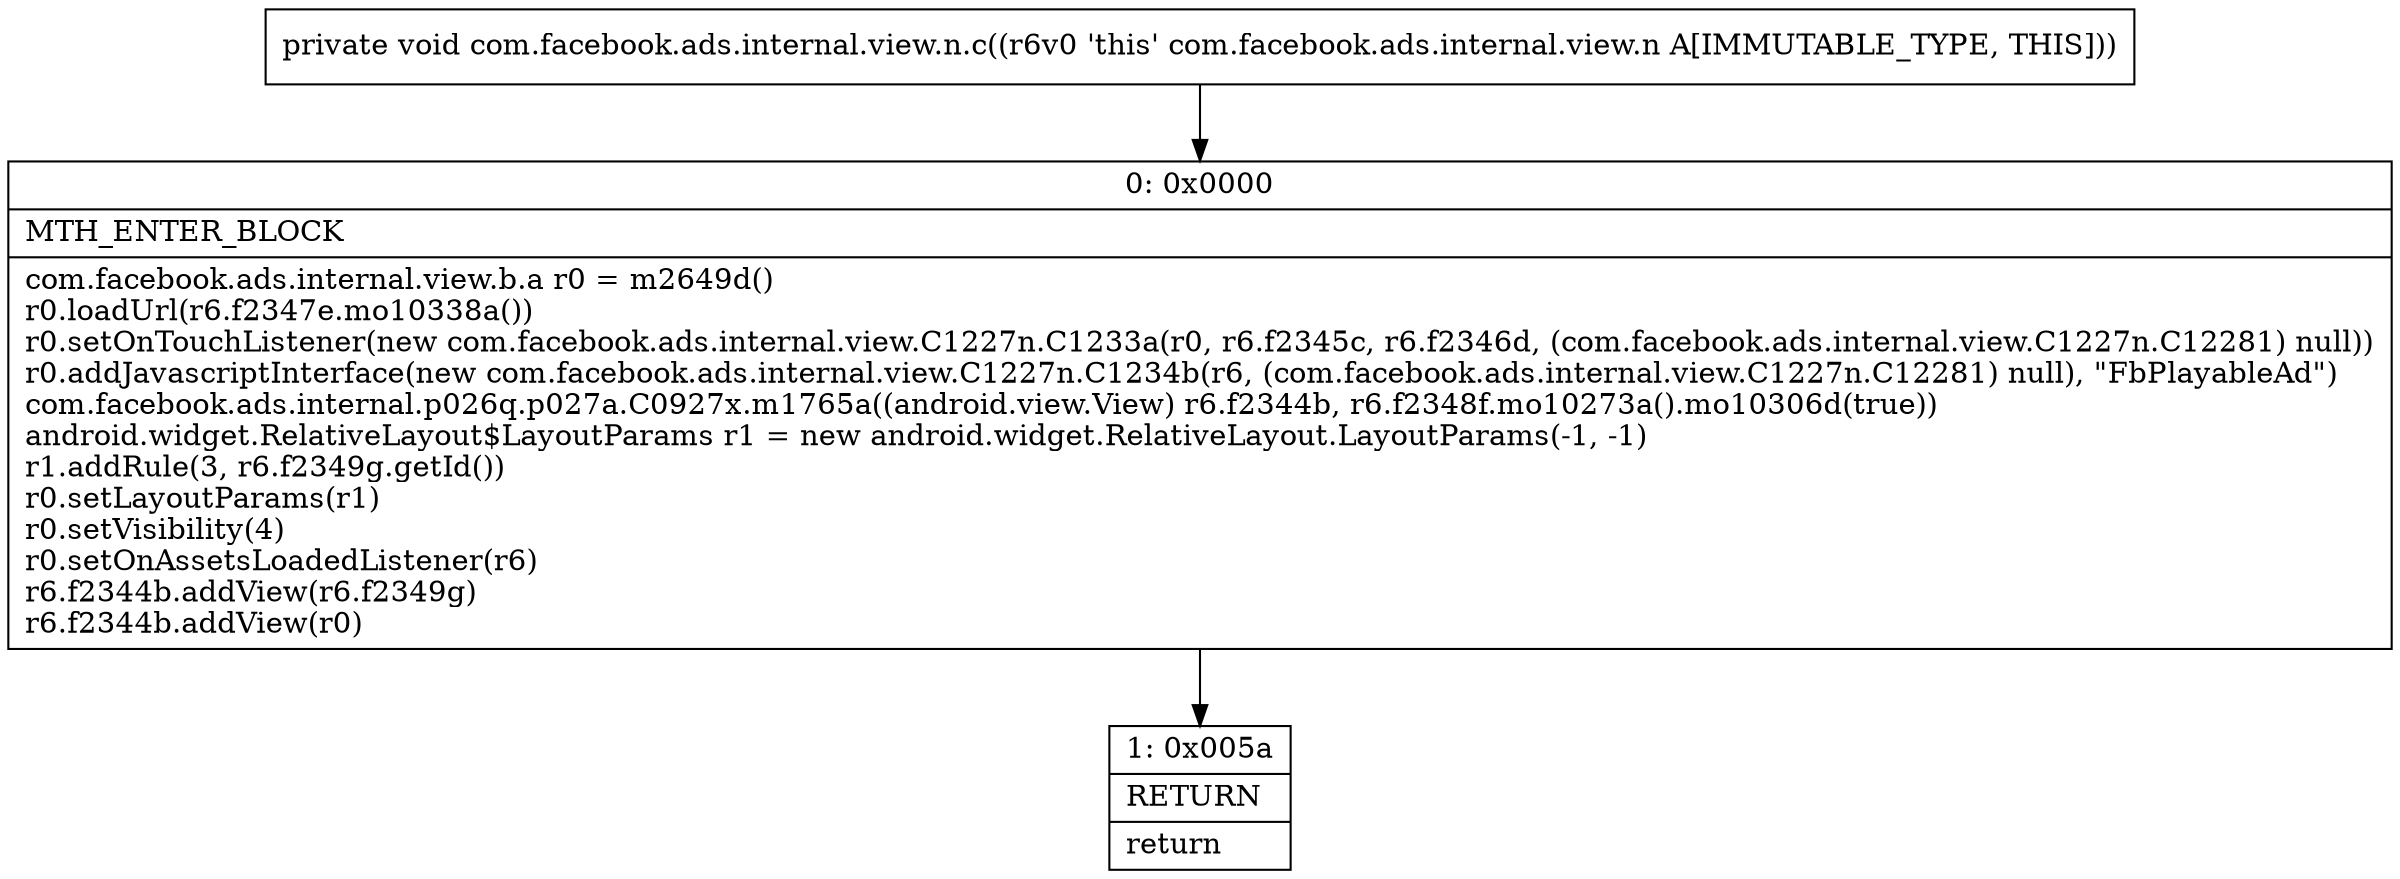 digraph "CFG forcom.facebook.ads.internal.view.n.c()V" {
Node_0 [shape=record,label="{0\:\ 0x0000|MTH_ENTER_BLOCK\l|com.facebook.ads.internal.view.b.a r0 = m2649d()\lr0.loadUrl(r6.f2347e.mo10338a())\lr0.setOnTouchListener(new com.facebook.ads.internal.view.C1227n.C1233a(r0, r6.f2345c, r6.f2346d, (com.facebook.ads.internal.view.C1227n.C12281) null))\lr0.addJavascriptInterface(new com.facebook.ads.internal.view.C1227n.C1234b(r6, (com.facebook.ads.internal.view.C1227n.C12281) null), \"FbPlayableAd\")\lcom.facebook.ads.internal.p026q.p027a.C0927x.m1765a((android.view.View) r6.f2344b, r6.f2348f.mo10273a().mo10306d(true))\landroid.widget.RelativeLayout$LayoutParams r1 = new android.widget.RelativeLayout.LayoutParams(\-1, \-1)\lr1.addRule(3, r6.f2349g.getId())\lr0.setLayoutParams(r1)\lr0.setVisibility(4)\lr0.setOnAssetsLoadedListener(r6)\lr6.f2344b.addView(r6.f2349g)\lr6.f2344b.addView(r0)\l}"];
Node_1 [shape=record,label="{1\:\ 0x005a|RETURN\l|return\l}"];
MethodNode[shape=record,label="{private void com.facebook.ads.internal.view.n.c((r6v0 'this' com.facebook.ads.internal.view.n A[IMMUTABLE_TYPE, THIS])) }"];
MethodNode -> Node_0;
Node_0 -> Node_1;
}

